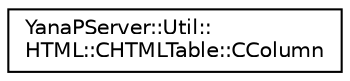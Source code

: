 digraph "クラス階層図"
{
  edge [fontname="Helvetica",fontsize="10",labelfontname="Helvetica",labelfontsize="10"];
  node [fontname="Helvetica",fontsize="10",shape=record];
  rankdir="LR";
  Node0 [label="YanaPServer::Util::\lHTML::CHTMLTable::CColumn",height=0.2,width=0.4,color="black", fillcolor="white", style="filled",URL="$class_yana_p_server_1_1_util_1_1_h_t_m_l_1_1_c_h_t_m_l_table_1_1_c_column.html",tooltip="カラム "];
}
